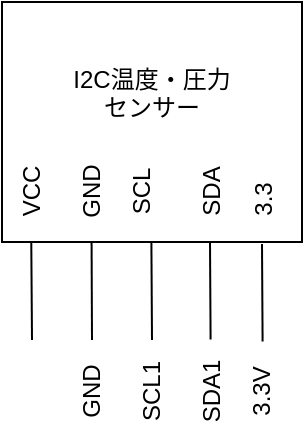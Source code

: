 <mxfile version="20.5.3" type="device"><diagram id="-0-1Uo8epb3eiWKZxvYL" name="ページ1"><mxGraphModel dx="287" dy="288" grid="1" gridSize="10" guides="1" tooltips="1" connect="1" arrows="1" fold="1" page="1" pageScale="1" pageWidth="827" pageHeight="1169" math="0" shadow="0"><root><mxCell id="0"/><mxCell id="1" parent="0"/><mxCell id="ApH9GL73Qstil61Vvucu-1" value="I2C温度・圧力&lt;br&gt;センサー&lt;br&gt;&lt;br&gt;&lt;br&gt;" style="rounded=0;whiteSpace=wrap;html=1;" vertex="1" parent="1"><mxGeometry x="160" y="90" width="150" height="120" as="geometry"/></mxCell><mxCell id="ApH9GL73Qstil61Vvucu-2" value="VCC" style="text;html=1;align=center;verticalAlign=middle;resizable=0;points=[];autosize=1;strokeColor=none;fillColor=none;rotation=-90;" vertex="1" parent="1"><mxGeometry x="150" y="170" width="50" height="30" as="geometry"/></mxCell><mxCell id="ApH9GL73Qstil61Vvucu-3" value="GND" style="text;html=1;align=center;verticalAlign=middle;resizable=0;points=[];autosize=1;strokeColor=none;fillColor=none;rotation=-90;" vertex="1" parent="1"><mxGeometry x="180" y="170" width="50" height="30" as="geometry"/></mxCell><mxCell id="ApH9GL73Qstil61Vvucu-4" value="SCL" style="text;html=1;align=center;verticalAlign=middle;resizable=0;points=[];autosize=1;strokeColor=none;fillColor=none;rotation=-90;" vertex="1" parent="1"><mxGeometry x="205" y="170" width="50" height="30" as="geometry"/></mxCell><mxCell id="ApH9GL73Qstil61Vvucu-7" value="" style="endArrow=none;html=1;rounded=0;entryX=-0.024;entryY=0.488;entryDx=0;entryDy=0;entryPerimeter=0;" edge="1" parent="1"><mxGeometry width="50" height="50" relative="1" as="geometry"><mxPoint x="175" y="259" as="sourcePoint"/><mxPoint x="174.64" y="210.2" as="targetPoint"/></mxGeometry></mxCell><mxCell id="ApH9GL73Qstil61Vvucu-8" value="GND" style="text;html=1;align=center;verticalAlign=middle;resizable=0;points=[];autosize=1;strokeColor=none;fillColor=none;rotation=-90;" vertex="1" parent="1"><mxGeometry x="180" y="270" width="50" height="30" as="geometry"/></mxCell><mxCell id="ApH9GL73Qstil61Vvucu-9" value="" style="endArrow=none;html=1;rounded=0;entryX=-0.02;entryY=0.493;entryDx=0;entryDy=0;entryPerimeter=0;" edge="1" parent="1"><mxGeometry width="50" height="50" relative="1" as="geometry"><mxPoint x="205" y="259" as="sourcePoint"/><mxPoint x="204.79" y="210" as="targetPoint"/></mxGeometry></mxCell><mxCell id="ApH9GL73Qstil61Vvucu-10" value="SCL1" style="text;html=1;align=center;verticalAlign=middle;resizable=0;points=[];autosize=1;strokeColor=none;fillColor=none;rotation=-90;" vertex="1" parent="1"><mxGeometry x="210" y="270" width="50" height="30" as="geometry"/></mxCell><mxCell id="ApH9GL73Qstil61Vvucu-11" value="" style="endArrow=none;html=1;rounded=0;entryX=-0.026;entryY=0.49;entryDx=0;entryDy=0;entryPerimeter=0;" edge="1" parent="1"><mxGeometry width="50" height="50" relative="1" as="geometry"><mxPoint x="235" y="259" as="sourcePoint"/><mxPoint x="234.7" y="210.3" as="targetPoint"/></mxGeometry></mxCell><mxCell id="ApH9GL73Qstil61Vvucu-12" value="SDA1" style="text;html=1;align=center;verticalAlign=middle;resizable=0;points=[];autosize=1;strokeColor=none;fillColor=none;rotation=-90;" vertex="1" parent="1"><mxGeometry x="240" y="270" width="50" height="30" as="geometry"/></mxCell><mxCell id="ApH9GL73Qstil61Vvucu-13" value="" style="endArrow=none;html=1;rounded=0;entryX=-0.026;entryY=0.49;entryDx=0;entryDy=0;entryPerimeter=0;" edge="1" parent="1"><mxGeometry width="50" height="50" relative="1" as="geometry"><mxPoint x="264.3" y="258.7" as="sourcePoint"/><mxPoint x="264" y="210" as="targetPoint"/></mxGeometry></mxCell><mxCell id="ApH9GL73Qstil61Vvucu-14" value="3.3V" style="text;html=1;align=center;verticalAlign=middle;resizable=0;points=[];autosize=1;strokeColor=none;fillColor=none;rotation=-90;" vertex="1" parent="1"><mxGeometry x="265" y="270" width="50" height="30" as="geometry"/></mxCell><mxCell id="ApH9GL73Qstil61Vvucu-15" value="SDA" style="text;html=1;align=center;verticalAlign=middle;resizable=0;points=[];autosize=1;strokeColor=none;fillColor=none;rotation=-90;" vertex="1" parent="1"><mxGeometry x="240" y="170" width="50" height="30" as="geometry"/></mxCell><mxCell id="ApH9GL73Qstil61Vvucu-16" value="" style="endArrow=none;html=1;rounded=0;entryX=-0.026;entryY=0.49;entryDx=0;entryDy=0;entryPerimeter=0;" edge="1" parent="1"><mxGeometry width="50" height="50" relative="1" as="geometry"><mxPoint x="290.3" y="259.7" as="sourcePoint"/><mxPoint x="290" y="211" as="targetPoint"/></mxGeometry></mxCell><mxCell id="ApH9GL73Qstil61Vvucu-17" value="3.3" style="text;html=1;align=center;verticalAlign=middle;resizable=0;points=[];autosize=1;strokeColor=none;fillColor=none;rotation=-90;" vertex="1" parent="1"><mxGeometry x="271" y="174" width="40" height="30" as="geometry"/></mxCell></root></mxGraphModel></diagram></mxfile>